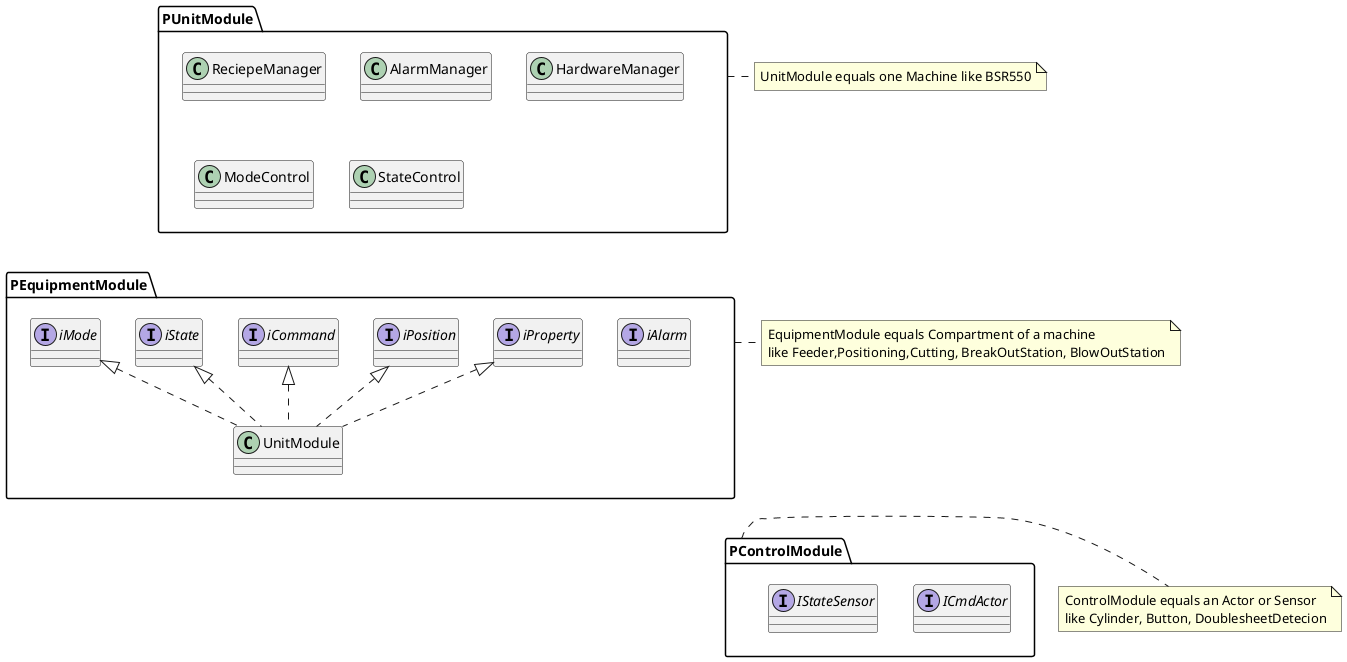 @startuml

package PUnitModule{
    class ReciepeManager
    class AlarmManager
    class HardwareManager
    class ModeControl
    class StateControl
}

note right of PUnitModule
    UnitModule equals one Machine like BSR550
end note

package PEquipmentModule{
    class UnitModule
    interface iAlarm
    interface iProperty
    interface iPosition
    interface iCommand
    interface iState
    interface iMode

    'class UnitModule implements iAlarm
    class UnitModule implements iProperty
    class UnitModule implements iPosition
    class UnitModule implements iState
    class UnitModule implements iMode
    class UnitModule implements iCommand
}
note right of PEquipmentModule
    EquipmentModule equals Compartment of a machine
    like Feeder,Positioning,Cutting, BreakOutStation, BlowOutStation
end note


package PControlModule{
    interface ICmdActor
    interface IStateSensor
}
note right of PControlModule
    ControlModule equals an Actor or Sensor
    like Cylinder, Button, DoublesheetDetecion
end note

PUnitModule -[hidden]-- PEquipmentModule
PEquipmentModule --[hidden]- PControlModule

@enduml